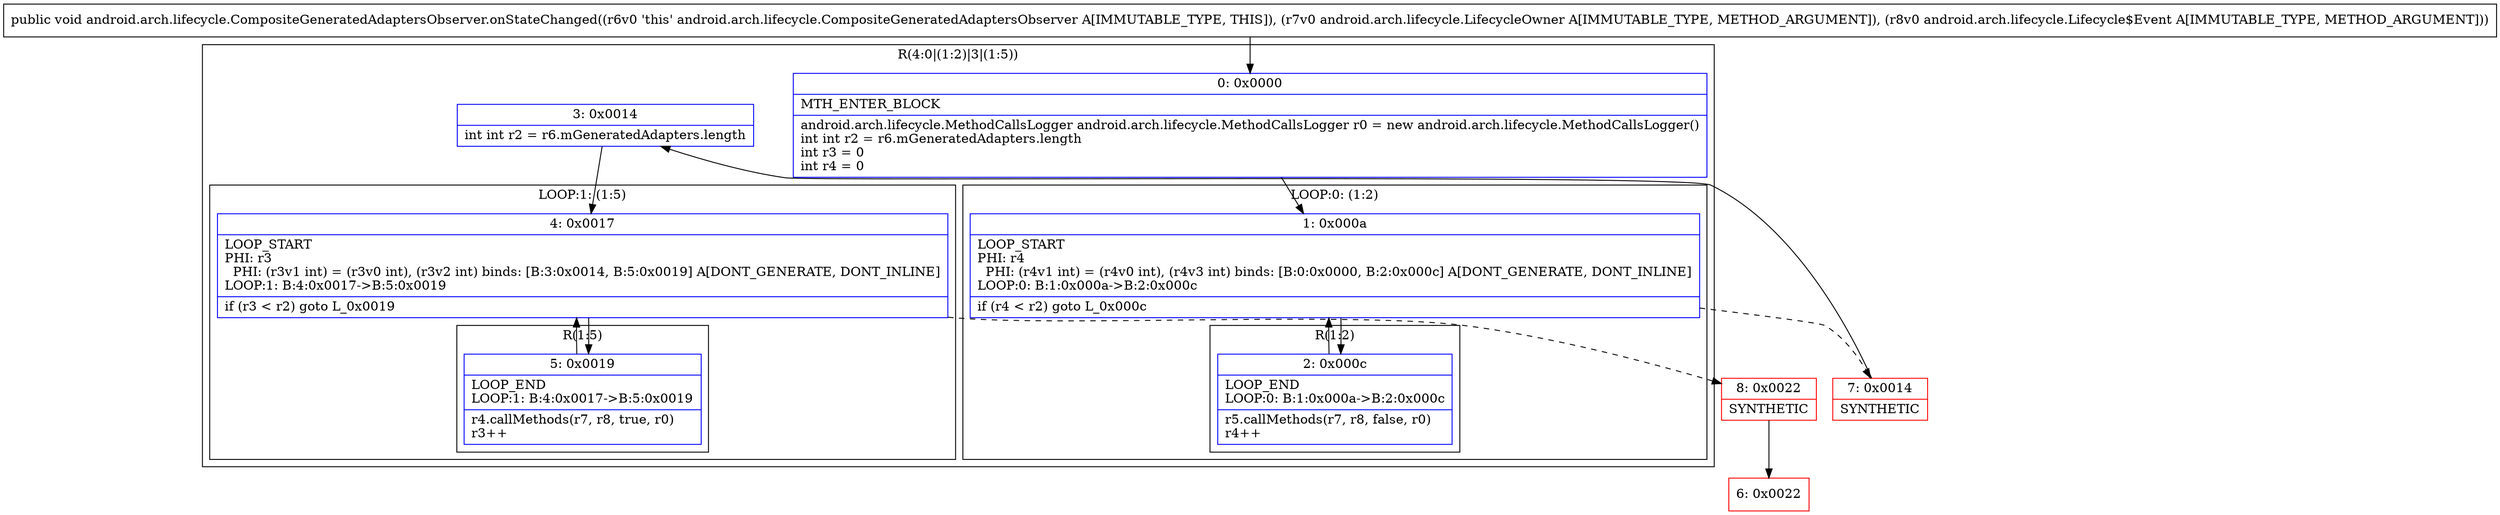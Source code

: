 digraph "CFG forandroid.arch.lifecycle.CompositeGeneratedAdaptersObserver.onStateChanged(Landroid\/arch\/lifecycle\/LifecycleOwner;Landroid\/arch\/lifecycle\/Lifecycle$Event;)V" {
subgraph cluster_Region_121499352 {
label = "R(4:0|(1:2)|3|(1:5))";
node [shape=record,color=blue];
Node_0 [shape=record,label="{0\:\ 0x0000|MTH_ENTER_BLOCK\l|android.arch.lifecycle.MethodCallsLogger android.arch.lifecycle.MethodCallsLogger r0 = new android.arch.lifecycle.MethodCallsLogger()\lint int r2 = r6.mGeneratedAdapters.length\lint r3 = 0\lint r4 = 0\l}"];
subgraph cluster_LoopRegion_496283734 {
label = "LOOP:0: (1:2)";
node [shape=record,color=blue];
Node_1 [shape=record,label="{1\:\ 0x000a|LOOP_START\lPHI: r4 \l  PHI: (r4v1 int) = (r4v0 int), (r4v3 int) binds: [B:0:0x0000, B:2:0x000c] A[DONT_GENERATE, DONT_INLINE]\lLOOP:0: B:1:0x000a\-\>B:2:0x000c\l|if (r4 \< r2) goto L_0x000c\l}"];
subgraph cluster_Region_2090118331 {
label = "R(1:2)";
node [shape=record,color=blue];
Node_2 [shape=record,label="{2\:\ 0x000c|LOOP_END\lLOOP:0: B:1:0x000a\-\>B:2:0x000c\l|r5.callMethods(r7, r8, false, r0)\lr4++\l}"];
}
}
Node_3 [shape=record,label="{3\:\ 0x0014|int int r2 = r6.mGeneratedAdapters.length\l}"];
subgraph cluster_LoopRegion_1153181227 {
label = "LOOP:1: (1:5)";
node [shape=record,color=blue];
Node_4 [shape=record,label="{4\:\ 0x0017|LOOP_START\lPHI: r3 \l  PHI: (r3v1 int) = (r3v0 int), (r3v2 int) binds: [B:3:0x0014, B:5:0x0019] A[DONT_GENERATE, DONT_INLINE]\lLOOP:1: B:4:0x0017\-\>B:5:0x0019\l|if (r3 \< r2) goto L_0x0019\l}"];
subgraph cluster_Region_435022011 {
label = "R(1:5)";
node [shape=record,color=blue];
Node_5 [shape=record,label="{5\:\ 0x0019|LOOP_END\lLOOP:1: B:4:0x0017\-\>B:5:0x0019\l|r4.callMethods(r7, r8, true, r0)\lr3++\l}"];
}
}
}
Node_6 [shape=record,color=red,label="{6\:\ 0x0022}"];
Node_7 [shape=record,color=red,label="{7\:\ 0x0014|SYNTHETIC\l}"];
Node_8 [shape=record,color=red,label="{8\:\ 0x0022|SYNTHETIC\l}"];
MethodNode[shape=record,label="{public void android.arch.lifecycle.CompositeGeneratedAdaptersObserver.onStateChanged((r6v0 'this' android.arch.lifecycle.CompositeGeneratedAdaptersObserver A[IMMUTABLE_TYPE, THIS]), (r7v0 android.arch.lifecycle.LifecycleOwner A[IMMUTABLE_TYPE, METHOD_ARGUMENT]), (r8v0 android.arch.lifecycle.Lifecycle$Event A[IMMUTABLE_TYPE, METHOD_ARGUMENT])) }"];
MethodNode -> Node_0;
Node_0 -> Node_1;
Node_1 -> Node_2;
Node_1 -> Node_7[style=dashed];
Node_2 -> Node_1;
Node_3 -> Node_4;
Node_4 -> Node_5;
Node_4 -> Node_8[style=dashed];
Node_5 -> Node_4;
Node_7 -> Node_3;
Node_8 -> Node_6;
}

